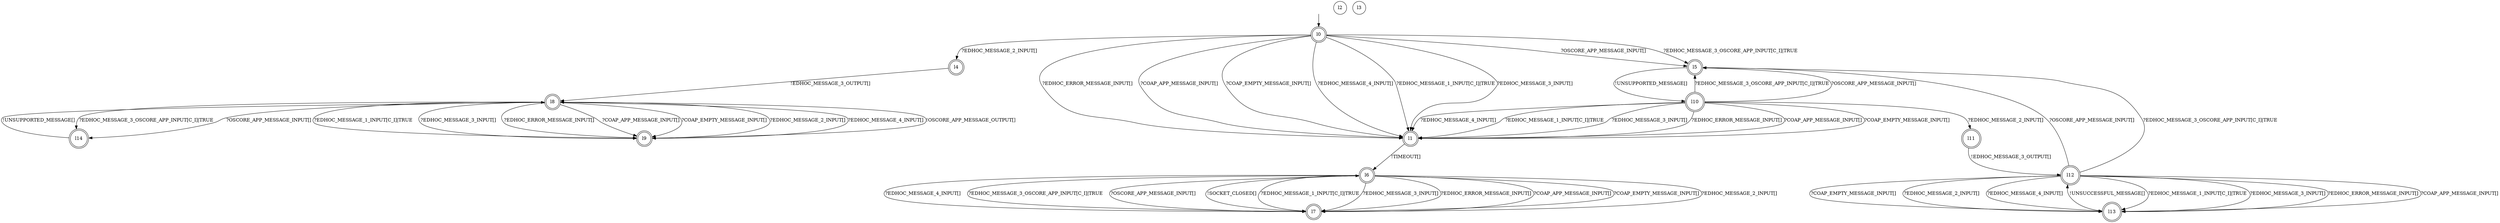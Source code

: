 digraph RA {
"" [shape=none,label=<>]
"l0" [shape=doublecircle]
"l1" [shape=doublecircle]
"l2" [shape=circle]
"l3" [shape=circle]
"l4" [shape=doublecircle]
"l5" [shape=doublecircle]
"l6" [shape=doublecircle]
"l7" [shape=doublecircle]
"l8" [shape=doublecircle]
"l9" [shape=doublecircle]
"l10" [shape=doublecircle]
"l11" [shape=doublecircle]
"l12" [shape=doublecircle]
"l13" [shape=doublecircle]
"l14" [shape=doublecircle]
"" -> "l0"
"l0" -> "l1" [label=<?EDHOC_MESSAGE_1_INPUT[C_I]|TRUE>]
"l0" -> "l1" [label=<?EDHOC_MESSAGE_3_INPUT[]>]
"l0" -> "l1" [label=<?EDHOC_ERROR_MESSAGE_INPUT[]>]
"l0" -> "l1" [label=<?COAP_APP_MESSAGE_INPUT[]>]
"l0" -> "l1" [label=<?COAP_EMPTY_MESSAGE_INPUT[]>]
"l0" -> "l1" [label=<?EDHOC_MESSAGE_4_INPUT[]>]
"l0" -> "l4" [label=<?EDHOC_MESSAGE_2_INPUT[]>]
"l0" -> "l5" [label=<?EDHOC_MESSAGE_3_OSCORE_APP_INPUT[C_I]|TRUE>]
"l0" -> "l5" [label=<?OSCORE_APP_MESSAGE_INPUT[]>]
"l1" -> "l6" [label=<!TIMEOUT[]>]
"l4" -> "l8" [label=<!EDHOC_MESSAGE_3_OUTPUT[]>]
"l5" -> "l10" [label=<!UNSUPPORTED_MESSAGE[]>]
"l6" -> "l7" [label=<?EDHOC_MESSAGE_1_INPUT[C_I]|TRUE>]
"l6" -> "l7" [label=<?EDHOC_MESSAGE_3_INPUT[]>]
"l6" -> "l7" [label=<?EDHOC_ERROR_MESSAGE_INPUT[]>]
"l6" -> "l7" [label=<?COAP_APP_MESSAGE_INPUT[]>]
"l6" -> "l7" [label=<?COAP_EMPTY_MESSAGE_INPUT[]>]
"l6" -> "l7" [label=<?EDHOC_MESSAGE_2_INPUT[]>]
"l6" -> "l7" [label=<?EDHOC_MESSAGE_4_INPUT[]>]
"l6" -> "l7" [label=<?EDHOC_MESSAGE_3_OSCORE_APP_INPUT[C_I]|TRUE>]
"l6" -> "l7" [label=<?OSCORE_APP_MESSAGE_INPUT[]>]
"l7" -> "l6" [label=<!SOCKET_CLOSED[]>]
"l8" -> "l9" [label=<?EDHOC_MESSAGE_1_INPUT[C_I]|TRUE>]
"l8" -> "l9" [label=<?EDHOC_MESSAGE_3_INPUT[]>]
"l8" -> "l9" [label=<?EDHOC_ERROR_MESSAGE_INPUT[]>]
"l8" -> "l9" [label=<?COAP_APP_MESSAGE_INPUT[]>]
"l8" -> "l9" [label=<?COAP_EMPTY_MESSAGE_INPUT[]>]
"l8" -> "l9" [label=<?EDHOC_MESSAGE_2_INPUT[]>]
"l8" -> "l9" [label=<?EDHOC_MESSAGE_4_INPUT[]>]
"l8" -> "l14" [label=<?EDHOC_MESSAGE_3_OSCORE_APP_INPUT[C_I]|TRUE>]
"l8" -> "l14" [label=<?OSCORE_APP_MESSAGE_INPUT[]>]
"l9" -> "l8" [label=<!OSCORE_APP_MESSAGE_OUTPUT[]>]
"l10" -> "l1" [label=<?EDHOC_MESSAGE_1_INPUT[C_I]|TRUE>]
"l10" -> "l1" [label=<?EDHOC_MESSAGE_3_INPUT[]>]
"l10" -> "l1" [label=<?EDHOC_ERROR_MESSAGE_INPUT[]>]
"l10" -> "l1" [label=<?COAP_APP_MESSAGE_INPUT[]>]
"l10" -> "l1" [label=<?COAP_EMPTY_MESSAGE_INPUT[]>]
"l10" -> "l1" [label=<?EDHOC_MESSAGE_4_INPUT[]>]
"l10" -> "l5" [label=<?EDHOC_MESSAGE_3_OSCORE_APP_INPUT[C_I]|TRUE>]
"l10" -> "l5" [label=<?OSCORE_APP_MESSAGE_INPUT[]>]
"l10" -> "l11" [label=<?EDHOC_MESSAGE_2_INPUT[]>]
"l11" -> "l12" [label=<!EDHOC_MESSAGE_3_OUTPUT[]>]
"l12" -> "l5" [label=<?EDHOC_MESSAGE_3_OSCORE_APP_INPUT[C_I]|TRUE>]
"l12" -> "l5" [label=<?OSCORE_APP_MESSAGE_INPUT[]>]
"l12" -> "l13" [label=<?EDHOC_MESSAGE_1_INPUT[C_I]|TRUE>]
"l12" -> "l13" [label=<?EDHOC_MESSAGE_3_INPUT[]>]
"l12" -> "l13" [label=<?EDHOC_ERROR_MESSAGE_INPUT[]>]
"l12" -> "l13" [label=<?COAP_APP_MESSAGE_INPUT[]>]
"l12" -> "l13" [label=<?COAP_EMPTY_MESSAGE_INPUT[]>]
"l12" -> "l13" [label=<?EDHOC_MESSAGE_2_INPUT[]>]
"l12" -> "l13" [label=<?EDHOC_MESSAGE_4_INPUT[]>]
"l13" -> "l12" [label=<!UNSUCCESSFUL_MESSAGE[]>]
"l14" -> "l8" [label=<!UNSUPPORTED_MESSAGE[]>]
}
